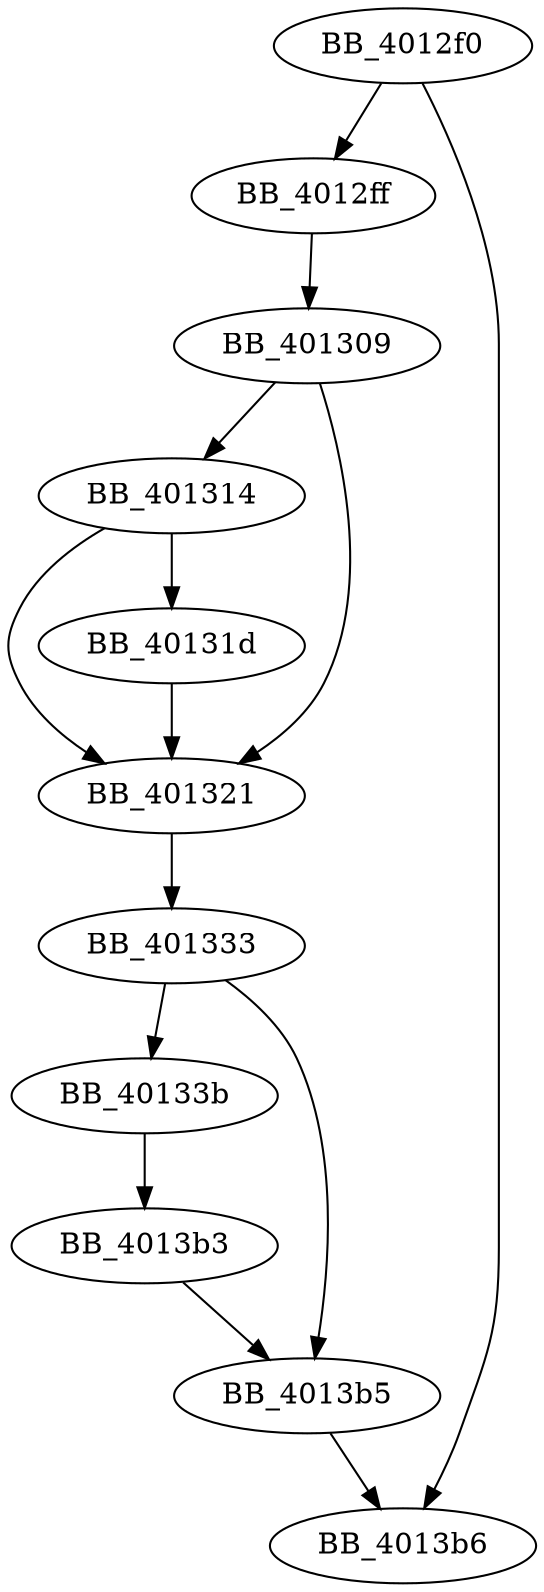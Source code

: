 DiGraph sub_4012F0{
BB_4012f0->BB_4012ff
BB_4012f0->BB_4013b6
BB_4012ff->BB_401309
BB_401309->BB_401314
BB_401309->BB_401321
BB_401314->BB_40131d
BB_401314->BB_401321
BB_40131d->BB_401321
BB_401321->BB_401333
BB_401333->BB_40133b
BB_401333->BB_4013b5
BB_40133b->BB_4013b3
BB_4013b3->BB_4013b5
BB_4013b5->BB_4013b6
}
